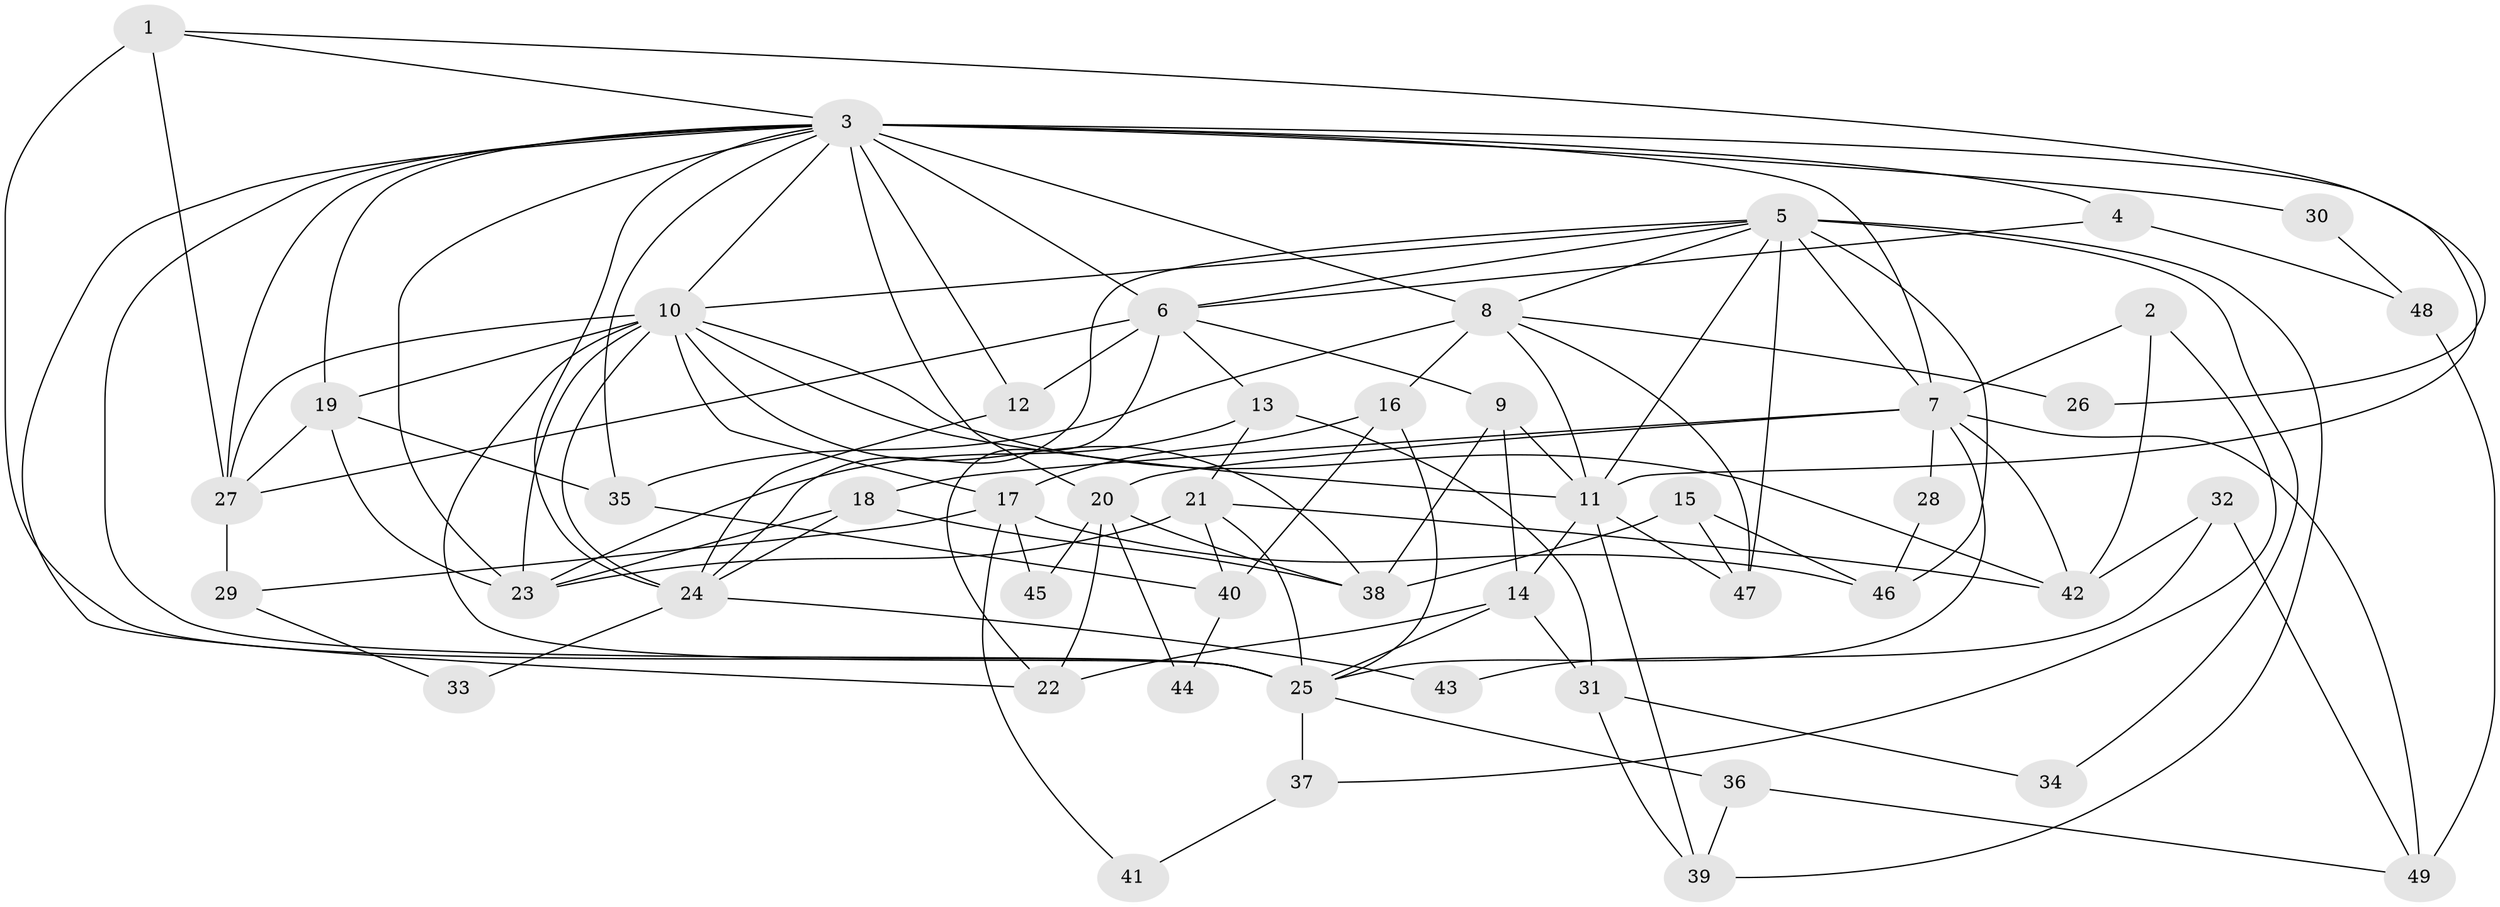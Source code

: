 // original degree distribution, {2: 0.16049382716049382, 3: 0.19753086419753085, 6: 0.04938271604938271, 8: 0.024691358024691357, 5: 0.18518518518518517, 4: 0.345679012345679, 9: 0.012345679012345678, 7: 0.024691358024691357}
// Generated by graph-tools (version 1.1) at 2025/50/03/04/25 22:50:59]
// undirected, 49 vertices, 116 edges
graph export_dot {
  node [color=gray90,style=filled];
  1;
  2;
  3;
  4;
  5;
  6;
  7;
  8;
  9;
  10;
  11;
  12;
  13;
  14;
  15;
  16;
  17;
  18;
  19;
  20;
  21;
  22;
  23;
  24;
  25;
  26;
  27;
  28;
  29;
  30;
  31;
  32;
  33;
  34;
  35;
  36;
  37;
  38;
  39;
  40;
  41;
  42;
  43;
  44;
  45;
  46;
  47;
  48;
  49;
  1 -- 3 [weight=1.0];
  1 -- 25 [weight=1.0];
  1 -- 26 [weight=1.0];
  1 -- 27 [weight=3.0];
  2 -- 7 [weight=1.0];
  2 -- 37 [weight=1.0];
  2 -- 42 [weight=1.0];
  3 -- 4 [weight=1.0];
  3 -- 6 [weight=1.0];
  3 -- 7 [weight=1.0];
  3 -- 8 [weight=2.0];
  3 -- 10 [weight=1.0];
  3 -- 11 [weight=2.0];
  3 -- 12 [weight=1.0];
  3 -- 19 [weight=1.0];
  3 -- 20 [weight=1.0];
  3 -- 22 [weight=1.0];
  3 -- 23 [weight=1.0];
  3 -- 24 [weight=1.0];
  3 -- 25 [weight=1.0];
  3 -- 27 [weight=1.0];
  3 -- 30 [weight=1.0];
  3 -- 35 [weight=1.0];
  4 -- 6 [weight=1.0];
  4 -- 48 [weight=1.0];
  5 -- 6 [weight=1.0];
  5 -- 7 [weight=1.0];
  5 -- 8 [weight=1.0];
  5 -- 10 [weight=1.0];
  5 -- 11 [weight=1.0];
  5 -- 24 [weight=1.0];
  5 -- 34 [weight=1.0];
  5 -- 39 [weight=1.0];
  5 -- 46 [weight=1.0];
  5 -- 47 [weight=1.0];
  6 -- 9 [weight=1.0];
  6 -- 12 [weight=1.0];
  6 -- 13 [weight=1.0];
  6 -- 22 [weight=1.0];
  6 -- 27 [weight=2.0];
  7 -- 18 [weight=1.0];
  7 -- 20 [weight=1.0];
  7 -- 25 [weight=2.0];
  7 -- 28 [weight=1.0];
  7 -- 42 [weight=1.0];
  7 -- 49 [weight=1.0];
  8 -- 11 [weight=1.0];
  8 -- 16 [weight=1.0];
  8 -- 26 [weight=1.0];
  8 -- 35 [weight=1.0];
  8 -- 47 [weight=1.0];
  9 -- 11 [weight=1.0];
  9 -- 14 [weight=1.0];
  9 -- 38 [weight=1.0];
  10 -- 11 [weight=1.0];
  10 -- 17 [weight=1.0];
  10 -- 19 [weight=1.0];
  10 -- 23 [weight=1.0];
  10 -- 24 [weight=1.0];
  10 -- 25 [weight=3.0];
  10 -- 27 [weight=2.0];
  10 -- 38 [weight=1.0];
  10 -- 42 [weight=1.0];
  11 -- 14 [weight=1.0];
  11 -- 39 [weight=1.0];
  11 -- 47 [weight=1.0];
  12 -- 24 [weight=1.0];
  13 -- 21 [weight=1.0];
  13 -- 23 [weight=1.0];
  13 -- 31 [weight=1.0];
  14 -- 22 [weight=1.0];
  14 -- 25 [weight=1.0];
  14 -- 31 [weight=1.0];
  15 -- 38 [weight=1.0];
  15 -- 46 [weight=1.0];
  15 -- 47 [weight=1.0];
  16 -- 17 [weight=1.0];
  16 -- 25 [weight=1.0];
  16 -- 40 [weight=1.0];
  17 -- 29 [weight=1.0];
  17 -- 41 [weight=1.0];
  17 -- 45 [weight=1.0];
  17 -- 46 [weight=1.0];
  18 -- 23 [weight=1.0];
  18 -- 24 [weight=1.0];
  18 -- 38 [weight=1.0];
  19 -- 23 [weight=1.0];
  19 -- 27 [weight=1.0];
  19 -- 35 [weight=1.0];
  20 -- 22 [weight=1.0];
  20 -- 38 [weight=1.0];
  20 -- 44 [weight=1.0];
  20 -- 45 [weight=1.0];
  21 -- 23 [weight=1.0];
  21 -- 25 [weight=1.0];
  21 -- 40 [weight=1.0];
  21 -- 42 [weight=1.0];
  24 -- 33 [weight=1.0];
  24 -- 43 [weight=1.0];
  25 -- 36 [weight=1.0];
  25 -- 37 [weight=1.0];
  27 -- 29 [weight=1.0];
  28 -- 46 [weight=1.0];
  29 -- 33 [weight=1.0];
  30 -- 48 [weight=1.0];
  31 -- 34 [weight=1.0];
  31 -- 39 [weight=1.0];
  32 -- 42 [weight=1.0];
  32 -- 43 [weight=1.0];
  32 -- 49 [weight=1.0];
  35 -- 40 [weight=1.0];
  36 -- 39 [weight=1.0];
  36 -- 49 [weight=1.0];
  37 -- 41 [weight=1.0];
  40 -- 44 [weight=1.0];
  48 -- 49 [weight=1.0];
}
